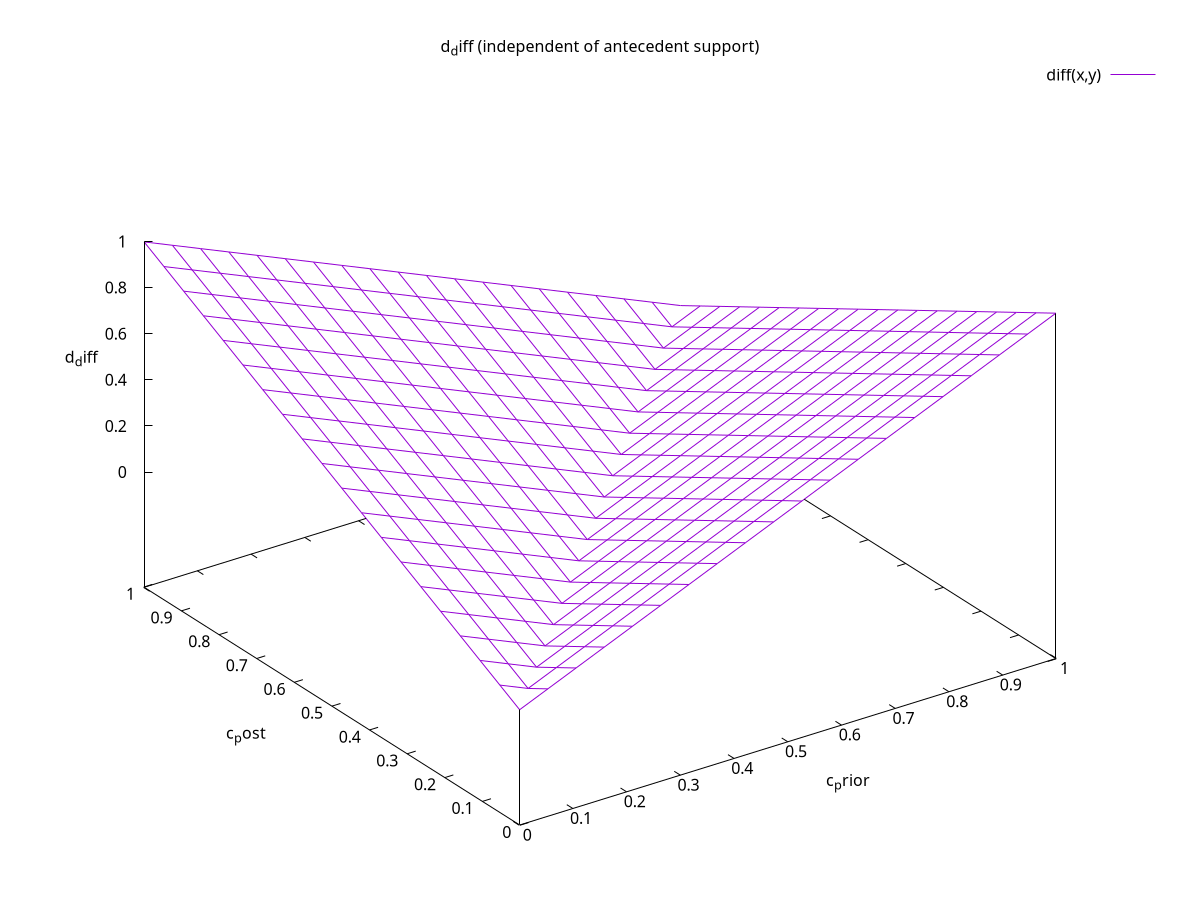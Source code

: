 #-----------------------------------------------------------------------
# File    : arem.gp
# Contents: visualization of the selection behaviour
#           of the additional rule evaluation measures
# Author  : Christian Borgelt
# History : 22.09.1998 file created
#-----------------------------------------------------------------------
# set terminal postscript

set view 50,325,1
set hidden3d
set isosamples 20,20

set xrange [0.001:0.999]
set yrange [0.001:0.999]
set zrange [0:1]

min(a,b) = a < b ? a : b

diff(x,y) = abs(x -y)

quot(x,y) = 1 -min(x/y, y/x)

info(x,y,s) = (x >= y*s) && (1-x >= s *(1-y)) \
            ? (s*y*log(y/x) +(x-s*y)*log((x-s*y)/(x*(1-s))) \
            +  s*(1-y)*log((1-y)/(1-x)) \
            + (1-x-s*(1-y))*log((1-x-s*(1-y))/((1-x)*(1-s)))) /log(2) : 0

chi2(x,y,s) = (x >= y*s) && (1-x >= s *(1-y)) \
            ? (x*s -y*s)**2 /(x*(1-x)*s*(1-s)) : 0

set title "d_diff (independent of antecedent support)"
set xlabel "c_prior"
set ylabel "c_post"
set zlabel "d_diff"
splot diff(x,y)
pause -1 "Hit return to continue"

set title "d_quot (independent of antecedent support)"
set zlabel "d_quot"
splot quot(x,y)
pause -1 "Hit return to continue"

set zlabel "d_info"
set title "d_info with antecedent support 0.2"
splot info(x,y,0.2)
pause -1 "Hit return to continue"

set title "d_info with antecedent support 0.3"
splot info(x,y,0.3)
pause -1 "Hit return to continue"

set title "d_info with antecedent support 0.4"
splot info(x,y,0.4)
pause -1 "Hit return to continue"

set zlabel "d_chi^2"
set title "d_chi^2 with antecedent support 0.2"
splot chi2(x,y,0.2)
pause -1 "Hit return to continue"

set title "d_chi^2 with antecedent support 0.3"
splot chi2(x,y,0.3)
pause -1 "Hit return to continue"

set title "d_chi^2 with antecedent support 0.4"
splot chi2(x,y,0.4)
pause -1 "Hit return to continue"
